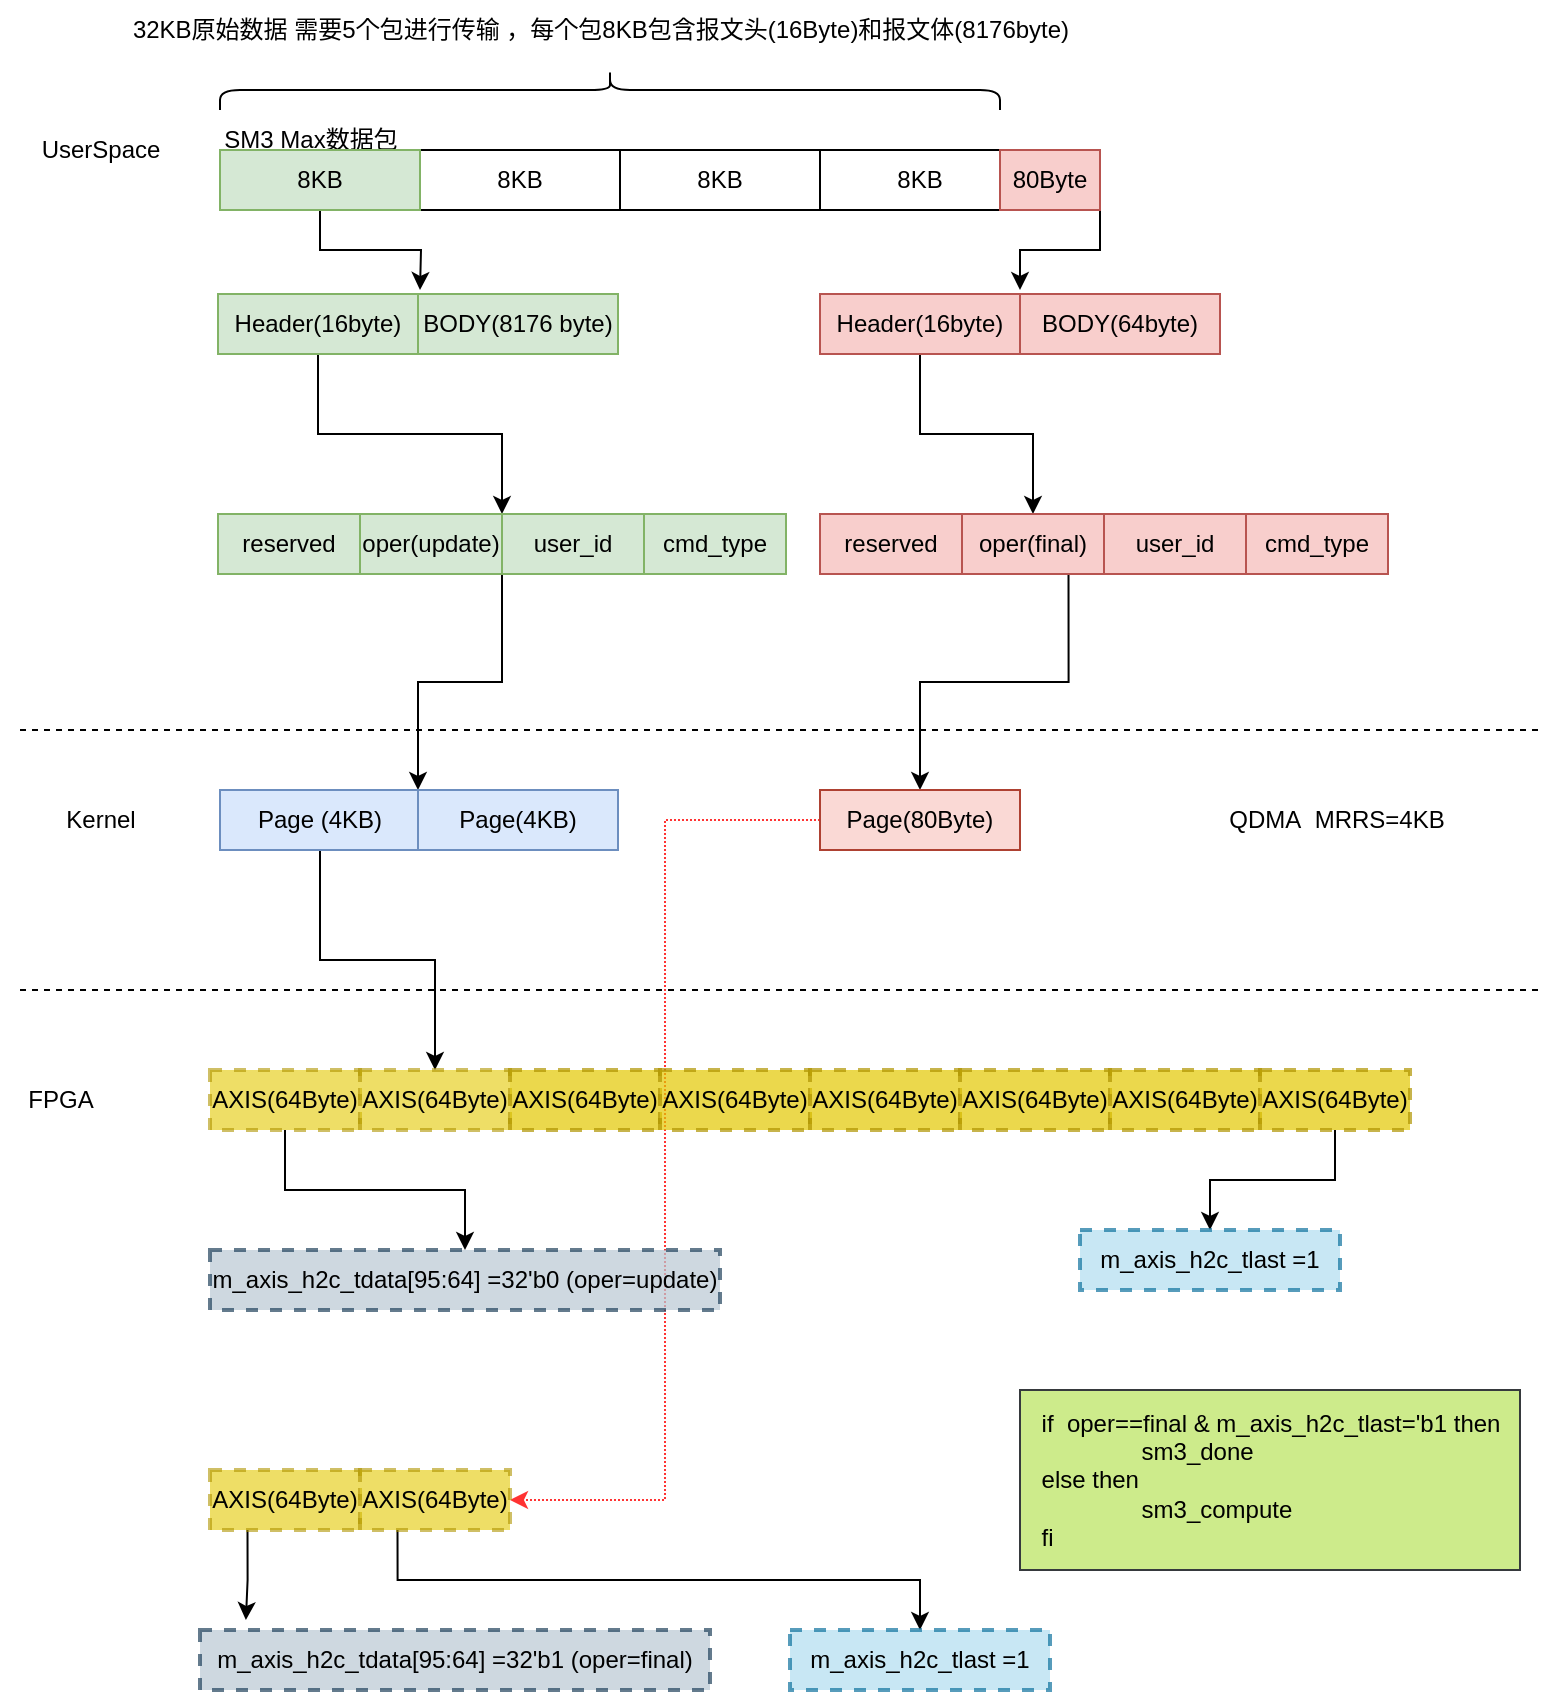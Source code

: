 <mxfile version="20.1.1" type="github">
  <diagram id="JDbjzZjRQLVRVQ9Avx7f" name="Page-1">
    <mxGraphModel dx="1422" dy="762" grid="1" gridSize="10" guides="1" tooltips="1" connect="1" arrows="1" fold="1" page="1" pageScale="1" pageWidth="827" pageHeight="1169" math="0" shadow="0">
      <root>
        <mxCell id="0" />
        <mxCell id="1" parent="0" />
        <mxCell id="zyb1vxMaMhKt3eVz_rQT-1" value="8KB" style="rounded=0;whiteSpace=wrap;html=1;fillColor=#d5e8d4;strokeColor=#82b366;" parent="1" vertex="1">
          <mxGeometry x="140" y="150" width="100" height="30" as="geometry" />
        </mxCell>
        <mxCell id="zyb1vxMaMhKt3eVz_rQT-2" value="8KB" style="rounded=0;whiteSpace=wrap;html=1;" parent="1" vertex="1">
          <mxGeometry x="240" y="150" width="100" height="30" as="geometry" />
        </mxCell>
        <mxCell id="zyb1vxMaMhKt3eVz_rQT-3" value="8KB" style="rounded=0;whiteSpace=wrap;html=1;" parent="1" vertex="1">
          <mxGeometry x="340" y="150" width="100" height="30" as="geometry" />
        </mxCell>
        <mxCell id="zyb1vxMaMhKt3eVz_rQT-31" value="" style="edgeStyle=orthogonalEdgeStyle;rounded=0;orthogonalLoop=1;jettySize=auto;html=1;" parent="1" source="zyb1vxMaMhKt3eVz_rQT-4" edge="1">
          <mxGeometry relative="1" as="geometry">
            <mxPoint x="540" y="220" as="targetPoint" />
            <Array as="points">
              <mxPoint x="580" y="165" />
              <mxPoint x="580" y="200" />
              <mxPoint x="540" y="200" />
            </Array>
          </mxGeometry>
        </mxCell>
        <mxCell id="zyb1vxMaMhKt3eVz_rQT-4" value="8KB" style="rounded=0;whiteSpace=wrap;html=1;" parent="1" vertex="1">
          <mxGeometry x="440" y="150" width="100" height="30" as="geometry" />
        </mxCell>
        <mxCell id="zyb1vxMaMhKt3eVz_rQT-5" value="" style="shape=curlyBracket;whiteSpace=wrap;html=1;rounded=1;rotation=90;" parent="1" vertex="1">
          <mxGeometry x="325" y="-75" width="20" height="390" as="geometry" />
        </mxCell>
        <mxCell id="zyb1vxMaMhKt3eVz_rQT-6" value="32KB原始数据 需要5个包进行传输 ，每个包8KB包含报文头(16Byte)和报文体(8176byte)" style="text;html=1;align=center;verticalAlign=middle;resizable=0;points=[];autosize=1;strokeColor=none;fillColor=none;" parent="1" vertex="1">
          <mxGeometry x="85" y="75" width="490" height="30" as="geometry" />
        </mxCell>
        <mxCell id="zyb1vxMaMhKt3eVz_rQT-8" value="SM3 Max数据包" style="text;html=1;align=center;verticalAlign=middle;resizable=0;points=[];autosize=1;strokeColor=none;fillColor=none;" parent="1" vertex="1">
          <mxGeometry x="130" y="130" width="110" height="30" as="geometry" />
        </mxCell>
        <mxCell id="zyb1vxMaMhKt3eVz_rQT-10" value="UserSpace" style="text;html=1;align=center;verticalAlign=middle;resizable=0;points=[];autosize=1;strokeColor=none;fillColor=none;" parent="1" vertex="1">
          <mxGeometry x="40" y="135" width="80" height="30" as="geometry" />
        </mxCell>
        <mxCell id="zyb1vxMaMhKt3eVz_rQT-11" value="" style="endArrow=none;dashed=1;html=1;rounded=0;" parent="1" edge="1">
          <mxGeometry width="50" height="50" relative="1" as="geometry">
            <mxPoint x="40" y="440" as="sourcePoint" />
            <mxPoint x="800" y="440" as="targetPoint" />
          </mxGeometry>
        </mxCell>
        <mxCell id="zyb1vxMaMhKt3eVz_rQT-16" style="edgeStyle=orthogonalEdgeStyle;rounded=0;orthogonalLoop=1;jettySize=auto;html=1;exitX=0.5;exitY=1;exitDx=0;exitDy=0;" parent="1" source="zyb1vxMaMhKt3eVz_rQT-13" edge="1">
          <mxGeometry relative="1" as="geometry">
            <mxPoint x="240" y="220" as="targetPoint" />
          </mxGeometry>
        </mxCell>
        <mxCell id="zyb1vxMaMhKt3eVz_rQT-13" value="8KB" style="rounded=0;whiteSpace=wrap;html=1;fillColor=#d5e8d4;strokeColor=#82b366;" parent="1" vertex="1">
          <mxGeometry x="140" y="150" width="100" height="30" as="geometry" />
        </mxCell>
        <mxCell id="zyb1vxMaMhKt3eVz_rQT-24" style="edgeStyle=orthogonalEdgeStyle;rounded=0;orthogonalLoop=1;jettySize=auto;html=1;exitX=0.5;exitY=1;exitDx=0;exitDy=0;entryX=1;entryY=0;entryDx=0;entryDy=0;" parent="1" source="zyb1vxMaMhKt3eVz_rQT-14" target="zyb1vxMaMhKt3eVz_rQT-21" edge="1">
          <mxGeometry relative="1" as="geometry" />
        </mxCell>
        <mxCell id="zyb1vxMaMhKt3eVz_rQT-14" value="Header(16byte)" style="rounded=0;whiteSpace=wrap;html=1;fillColor=#d5e8d4;strokeColor=#82b366;" parent="1" vertex="1">
          <mxGeometry x="139" y="222" width="100" height="30" as="geometry" />
        </mxCell>
        <mxCell id="zyb1vxMaMhKt3eVz_rQT-15" value="BODY(8176 byte)" style="rounded=0;whiteSpace=wrap;html=1;fillColor=#d5e8d4;strokeColor=#82b366;" parent="1" vertex="1">
          <mxGeometry x="239" y="222" width="100" height="30" as="geometry" />
        </mxCell>
        <mxCell id="zyb1vxMaMhKt3eVz_rQT-17" value="reserved" style="rounded=0;whiteSpace=wrap;html=1;fillColor=#d5e8d4;strokeColor=#82b366;" parent="1" vertex="1">
          <mxGeometry x="139" y="332" width="71" height="30" as="geometry" />
        </mxCell>
        <mxCell id="zyb1vxMaMhKt3eVz_rQT-21" value="oper(update)" style="rounded=0;whiteSpace=wrap;html=1;fillColor=#d5e8d4;strokeColor=#82b366;" parent="1" vertex="1">
          <mxGeometry x="210" y="332" width="71" height="30" as="geometry" />
        </mxCell>
        <mxCell id="zyb1vxMaMhKt3eVz_rQT-36" style="edgeStyle=orthogonalEdgeStyle;rounded=0;orthogonalLoop=1;jettySize=auto;html=1;exitX=0;exitY=1;exitDx=0;exitDy=0;entryX=0;entryY=0;entryDx=0;entryDy=0;" parent="1" source="zyb1vxMaMhKt3eVz_rQT-22" target="zyb1vxMaMhKt3eVz_rQT-35" edge="1">
          <mxGeometry relative="1" as="geometry" />
        </mxCell>
        <mxCell id="zyb1vxMaMhKt3eVz_rQT-22" value="user_id" style="rounded=0;whiteSpace=wrap;html=1;fillColor=#d5e8d4;strokeColor=#82b366;" parent="1" vertex="1">
          <mxGeometry x="281" y="332" width="71" height="30" as="geometry" />
        </mxCell>
        <mxCell id="zyb1vxMaMhKt3eVz_rQT-23" value="cmd_type" style="rounded=0;whiteSpace=wrap;html=1;fillColor=#d5e8d4;strokeColor=#82b366;" parent="1" vertex="1">
          <mxGeometry x="352" y="332" width="71" height="30" as="geometry" />
        </mxCell>
        <mxCell id="zyb1vxMaMhKt3eVz_rQT-32" value="" style="edgeStyle=orthogonalEdgeStyle;rounded=0;orthogonalLoop=1;jettySize=auto;html=1;" parent="1" source="zyb1vxMaMhKt3eVz_rQT-25" target="zyb1vxMaMhKt3eVz_rQT-28" edge="1">
          <mxGeometry relative="1" as="geometry" />
        </mxCell>
        <mxCell id="zyb1vxMaMhKt3eVz_rQT-25" value="Header(16byte)" style="rounded=0;whiteSpace=wrap;html=1;fillColor=#f8cecc;strokeColor=#b85450;" parent="1" vertex="1">
          <mxGeometry x="440" y="222" width="100" height="30" as="geometry" />
        </mxCell>
        <mxCell id="zyb1vxMaMhKt3eVz_rQT-26" value="BODY(64byte)" style="rounded=0;whiteSpace=wrap;html=1;fillColor=#f8cecc;strokeColor=#b85450;" parent="1" vertex="1">
          <mxGeometry x="540" y="222" width="100" height="30" as="geometry" />
        </mxCell>
        <mxCell id="zyb1vxMaMhKt3eVz_rQT-27" value="reserved" style="rounded=0;whiteSpace=wrap;html=1;fillColor=#f8cecc;strokeColor=#b85450;" parent="1" vertex="1">
          <mxGeometry x="440" y="332" width="71" height="30" as="geometry" />
        </mxCell>
        <mxCell id="zyb1vxMaMhKt3eVz_rQT-39" style="edgeStyle=orthogonalEdgeStyle;rounded=0;orthogonalLoop=1;jettySize=auto;html=1;exitX=0.75;exitY=1;exitDx=0;exitDy=0;entryX=0.5;entryY=0;entryDx=0;entryDy=0;" parent="1" source="zyb1vxMaMhKt3eVz_rQT-28" target="zyb1vxMaMhKt3eVz_rQT-38" edge="1">
          <mxGeometry relative="1" as="geometry" />
        </mxCell>
        <mxCell id="zyb1vxMaMhKt3eVz_rQT-28" value="oper(final)" style="rounded=0;whiteSpace=wrap;html=1;fillColor=#f8cecc;strokeColor=#b85450;" parent="1" vertex="1">
          <mxGeometry x="511" y="332" width="71" height="30" as="geometry" />
        </mxCell>
        <mxCell id="zyb1vxMaMhKt3eVz_rQT-29" value="user_id" style="rounded=0;whiteSpace=wrap;html=1;fillColor=#f8cecc;strokeColor=#b85450;" parent="1" vertex="1">
          <mxGeometry x="582" y="332" width="71" height="30" as="geometry" />
        </mxCell>
        <mxCell id="zyb1vxMaMhKt3eVz_rQT-30" value="cmd_type" style="rounded=0;whiteSpace=wrap;html=1;fillColor=#f8cecc;strokeColor=#b85450;" parent="1" vertex="1">
          <mxGeometry x="653" y="332" width="71" height="30" as="geometry" />
        </mxCell>
        <mxCell id="zyb1vxMaMhKt3eVz_rQT-33" value="Kernel" style="text;html=1;align=center;verticalAlign=middle;resizable=0;points=[];autosize=1;strokeColor=none;fillColor=none;" parent="1" vertex="1">
          <mxGeometry x="50" y="470" width="60" height="30" as="geometry" />
        </mxCell>
        <mxCell id="zyb1vxMaMhKt3eVz_rQT-61" value="" style="edgeStyle=orthogonalEdgeStyle;rounded=0;orthogonalLoop=1;jettySize=auto;html=1;" parent="1" source="zyb1vxMaMhKt3eVz_rQT-34" target="zyb1vxMaMhKt3eVz_rQT-46" edge="1">
          <mxGeometry relative="1" as="geometry" />
        </mxCell>
        <mxCell id="zyb1vxMaMhKt3eVz_rQT-34" value="Page (4KB)" style="rounded=0;whiteSpace=wrap;html=1;fillColor=#dae8fc;strokeColor=#6c8ebf;" parent="1" vertex="1">
          <mxGeometry x="140" y="470" width="100" height="30" as="geometry" />
        </mxCell>
        <mxCell id="zyb1vxMaMhKt3eVz_rQT-35" value="Page(4KB)" style="rounded=0;whiteSpace=wrap;html=1;fillColor=#dae8fc;strokeColor=#6c8ebf;" parent="1" vertex="1">
          <mxGeometry x="239" y="470" width="100" height="30" as="geometry" />
        </mxCell>
        <mxCell id="zyb1vxMaMhKt3eVz_rQT-37" value="80Byte" style="rounded=0;whiteSpace=wrap;html=1;fillColor=#f8cecc;strokeColor=#b85450;" parent="1" vertex="1">
          <mxGeometry x="530" y="150" width="50" height="30" as="geometry" />
        </mxCell>
        <mxCell id="zyb1vxMaMhKt3eVz_rQT-64" style="edgeStyle=orthogonalEdgeStyle;rounded=0;orthogonalLoop=1;jettySize=auto;html=1;entryX=1;entryY=0.5;entryDx=0;entryDy=0;dashed=1;dashPattern=1 1;strokeColor=#FF3333;" parent="1" source="zyb1vxMaMhKt3eVz_rQT-38" target="zyb1vxMaMhKt3eVz_rQT-63" edge="1">
          <mxGeometry relative="1" as="geometry" />
        </mxCell>
        <mxCell id="zyb1vxMaMhKt3eVz_rQT-38" value="Page(80Byte)" style="rounded=0;whiteSpace=wrap;html=1;fillColor=#fad9d5;strokeColor=#ae4132;" parent="1" vertex="1">
          <mxGeometry x="440" y="470" width="100" height="30" as="geometry" />
        </mxCell>
        <mxCell id="zyb1vxMaMhKt3eVz_rQT-40" value="" style="endArrow=none;dashed=1;html=1;rounded=0;" parent="1" edge="1">
          <mxGeometry width="50" height="50" relative="1" as="geometry">
            <mxPoint x="40" y="570" as="sourcePoint" />
            <mxPoint x="800" y="570" as="targetPoint" />
          </mxGeometry>
        </mxCell>
        <mxCell id="zyb1vxMaMhKt3eVz_rQT-41" value="FPGA" style="text;html=1;align=center;verticalAlign=middle;resizable=0;points=[];autosize=1;strokeColor=none;fillColor=none;" parent="1" vertex="1">
          <mxGeometry x="30" y="610" width="60" height="30" as="geometry" />
        </mxCell>
        <mxCell id="zyb1vxMaMhKt3eVz_rQT-60" value="" style="edgeStyle=orthogonalEdgeStyle;rounded=0;orthogonalLoop=1;jettySize=auto;html=1;" parent="1" source="zyb1vxMaMhKt3eVz_rQT-42" target="zyb1vxMaMhKt3eVz_rQT-59" edge="1">
          <mxGeometry relative="1" as="geometry" />
        </mxCell>
        <mxCell id="zyb1vxMaMhKt3eVz_rQT-42" value="AXIS(64Byte)" style="rounded=0;whiteSpace=wrap;html=1;fillColor=#e3c800;strokeColor=#B09500;fontColor=#000000;dashed=1;strokeWidth=2;opacity=60;" parent="1" vertex="1">
          <mxGeometry x="135" y="610" width="75" height="30" as="geometry" />
        </mxCell>
        <mxCell id="zyb1vxMaMhKt3eVz_rQT-46" value="AXIS(64Byte)" style="rounded=0;whiteSpace=wrap;html=1;fillColor=#e3c800;strokeColor=#B09500;fontColor=#000000;dashed=1;strokeWidth=2;opacity=60;" parent="1" vertex="1">
          <mxGeometry x="210" y="610" width="75" height="30" as="geometry" />
        </mxCell>
        <mxCell id="zyb1vxMaMhKt3eVz_rQT-47" value="AXIS(64Byte)" style="rounded=0;whiteSpace=wrap;html=1;fillColor=#e3c800;strokeColor=#B09500;fontColor=#000000;dashed=1;strokeWidth=2;opacity=70;" parent="1" vertex="1">
          <mxGeometry x="285" y="610" width="75" height="30" as="geometry" />
        </mxCell>
        <mxCell id="zyb1vxMaMhKt3eVz_rQT-48" value="AXIS(64Byte)" style="rounded=0;whiteSpace=wrap;html=1;fillColor=#e3c800;strokeColor=#B09500;fontColor=#000000;dashed=1;strokeWidth=2;opacity=70;" parent="1" vertex="1">
          <mxGeometry x="360" y="610" width="75" height="30" as="geometry" />
        </mxCell>
        <mxCell id="zyb1vxMaMhKt3eVz_rQT-53" value="AXIS(64Byte)" style="rounded=0;whiteSpace=wrap;html=1;fillColor=#e3c800;strokeColor=#B09500;fontColor=#000000;dashed=1;strokeWidth=2;opacity=70;" parent="1" vertex="1">
          <mxGeometry x="435" y="610" width="75" height="30" as="geometry" />
        </mxCell>
        <mxCell id="zyb1vxMaMhKt3eVz_rQT-54" value="AXIS(64Byte)" style="rounded=0;whiteSpace=wrap;html=1;fillColor=#e3c800;strokeColor=#B09500;fontColor=#000000;dashed=1;strokeWidth=2;opacity=70;" parent="1" vertex="1">
          <mxGeometry x="510" y="610" width="75" height="30" as="geometry" />
        </mxCell>
        <mxCell id="zyb1vxMaMhKt3eVz_rQT-55" value="AXIS(64Byte)" style="rounded=0;whiteSpace=wrap;html=1;fillColor=#e3c800;strokeColor=#B09500;fontColor=#000000;dashed=1;strokeWidth=2;opacity=70;" parent="1" vertex="1">
          <mxGeometry x="585" y="610" width="75" height="30" as="geometry" />
        </mxCell>
        <mxCell id="zyb1vxMaMhKt3eVz_rQT-58" value="" style="edgeStyle=orthogonalEdgeStyle;rounded=0;orthogonalLoop=1;jettySize=auto;html=1;" parent="1" source="zyb1vxMaMhKt3eVz_rQT-56" target="zyb1vxMaMhKt3eVz_rQT-57" edge="1">
          <mxGeometry relative="1" as="geometry" />
        </mxCell>
        <mxCell id="zyb1vxMaMhKt3eVz_rQT-56" value="AXIS(64Byte)" style="rounded=0;whiteSpace=wrap;html=1;fillColor=#e3c800;strokeColor=#B09500;fontColor=#000000;dashed=1;strokeWidth=2;opacity=70;" parent="1" vertex="1">
          <mxGeometry x="660" y="610" width="75" height="30" as="geometry" />
        </mxCell>
        <mxCell id="zyb1vxMaMhKt3eVz_rQT-57" value="m_axis_h2c_tlast =1" style="rounded=0;whiteSpace=wrap;html=1;dashed=1;strokeWidth=2;opacity=70;fillColor=#b1ddf0;strokeColor=#10739e;" parent="1" vertex="1">
          <mxGeometry x="570" y="690" width="130" height="30" as="geometry" />
        </mxCell>
        <mxCell id="zyb1vxMaMhKt3eVz_rQT-59" value="m_axis_h2c_tdata[95:64] =32&#39;b0 (oper=update)" style="rounded=0;whiteSpace=wrap;html=1;dashed=1;strokeWidth=2;opacity=70;fillColor=#bac8d3;strokeColor=#23445d;" parent="1" vertex="1">
          <mxGeometry x="135" y="700" width="255" height="30" as="geometry" />
        </mxCell>
        <mxCell id="zyb1vxMaMhKt3eVz_rQT-71" style="edgeStyle=orthogonalEdgeStyle;rounded=0;orthogonalLoop=1;jettySize=auto;html=1;exitX=0.25;exitY=1;exitDx=0;exitDy=0;entryX=0.09;entryY=-0.167;entryDx=0;entryDy=0;entryPerimeter=0;" parent="1" source="zyb1vxMaMhKt3eVz_rQT-62" target="zyb1vxMaMhKt3eVz_rQT-65" edge="1">
          <mxGeometry relative="1" as="geometry" />
        </mxCell>
        <mxCell id="zyb1vxMaMhKt3eVz_rQT-62" value="AXIS(64Byte)" style="rounded=0;whiteSpace=wrap;html=1;fillColor=#e3c800;strokeColor=#B09500;fontColor=#000000;dashed=1;strokeWidth=2;opacity=60;" parent="1" vertex="1">
          <mxGeometry x="135" y="810" width="75" height="30" as="geometry" />
        </mxCell>
        <mxCell id="zyb1vxMaMhKt3eVz_rQT-69" style="edgeStyle=orthogonalEdgeStyle;rounded=0;orthogonalLoop=1;jettySize=auto;html=1;exitX=0.25;exitY=1;exitDx=0;exitDy=0;" parent="1" source="zyb1vxMaMhKt3eVz_rQT-63" target="zyb1vxMaMhKt3eVz_rQT-67" edge="1">
          <mxGeometry relative="1" as="geometry" />
        </mxCell>
        <mxCell id="zyb1vxMaMhKt3eVz_rQT-63" value="AXIS(64Byte)" style="rounded=0;whiteSpace=wrap;html=1;fillColor=#e3c800;strokeColor=#B09500;fontColor=#000000;dashed=1;strokeWidth=2;opacity=60;" parent="1" vertex="1">
          <mxGeometry x="210" y="810" width="75" height="30" as="geometry" />
        </mxCell>
        <mxCell id="zyb1vxMaMhKt3eVz_rQT-65" value="m_axis_h2c_tdata[95:64] =32&#39;b1 (oper=final)" style="rounded=0;whiteSpace=wrap;html=1;dashed=1;strokeWidth=2;opacity=70;fillColor=#bac8d3;strokeColor=#23445d;" parent="1" vertex="1">
          <mxGeometry x="130" y="890" width="255" height="30" as="geometry" />
        </mxCell>
        <mxCell id="zyb1vxMaMhKt3eVz_rQT-67" value="m_axis_h2c_tlast =1" style="rounded=0;whiteSpace=wrap;html=1;dashed=1;strokeWidth=2;opacity=70;fillColor=#b1ddf0;strokeColor=#10739e;" parent="1" vertex="1">
          <mxGeometry x="425" y="890" width="130" height="30" as="geometry" />
        </mxCell>
        <mxCell id="zyb1vxMaMhKt3eVz_rQT-72" value="&lt;div style=&quot;text-align: left;&quot;&gt;&lt;span style=&quot;background-color: initial;&quot;&gt;if&amp;nbsp; oper==final &amp;amp; m_axis_h2c_tlast=&#39;b1 then&lt;/span&gt;&lt;/div&gt;&lt;div style=&quot;text-align: left;&quot;&gt;&lt;span style=&quot;background-color: initial;&quot;&gt;&amp;nbsp; &amp;nbsp; &amp;nbsp; &amp;nbsp; &amp;nbsp; &amp;nbsp; &amp;nbsp; &amp;nbsp;sm3_done&lt;/span&gt;&lt;/div&gt;&lt;div style=&quot;text-align: left;&quot;&gt;&lt;span style=&quot;background-color: initial;&quot;&gt;else then&lt;/span&gt;&lt;/div&gt;&lt;div style=&quot;text-align: left;&quot;&gt;&lt;span style=&quot;background-color: initial;&quot;&gt;&amp;nbsp; &amp;nbsp; &amp;nbsp; &amp;nbsp; &amp;nbsp; &amp;nbsp; &amp;nbsp; &amp;nbsp;sm3_compute&lt;/span&gt;&lt;/div&gt;&lt;div style=&quot;text-align: left;&quot;&gt;&lt;span style=&quot;background-color: initial;&quot;&gt;fi&lt;/span&gt;&lt;/div&gt;" style="text;html=1;align=center;verticalAlign=middle;resizable=0;points=[];autosize=1;fillColor=#cdeb8b;strokeColor=#36393d;" parent="1" vertex="1">
          <mxGeometry x="540" y="770" width="250" height="90" as="geometry" />
        </mxCell>
        <mxCell id="Qdq1BPzlEt-FlzEUUW8E-1" value="QDMA&amp;nbsp; MRRS=4KB" style="text;html=1;align=center;verticalAlign=middle;resizable=0;points=[];autosize=1;strokeColor=none;fillColor=none;" vertex="1" parent="1">
          <mxGeometry x="632.5" y="470" width="130" height="30" as="geometry" />
        </mxCell>
      </root>
    </mxGraphModel>
  </diagram>
</mxfile>
